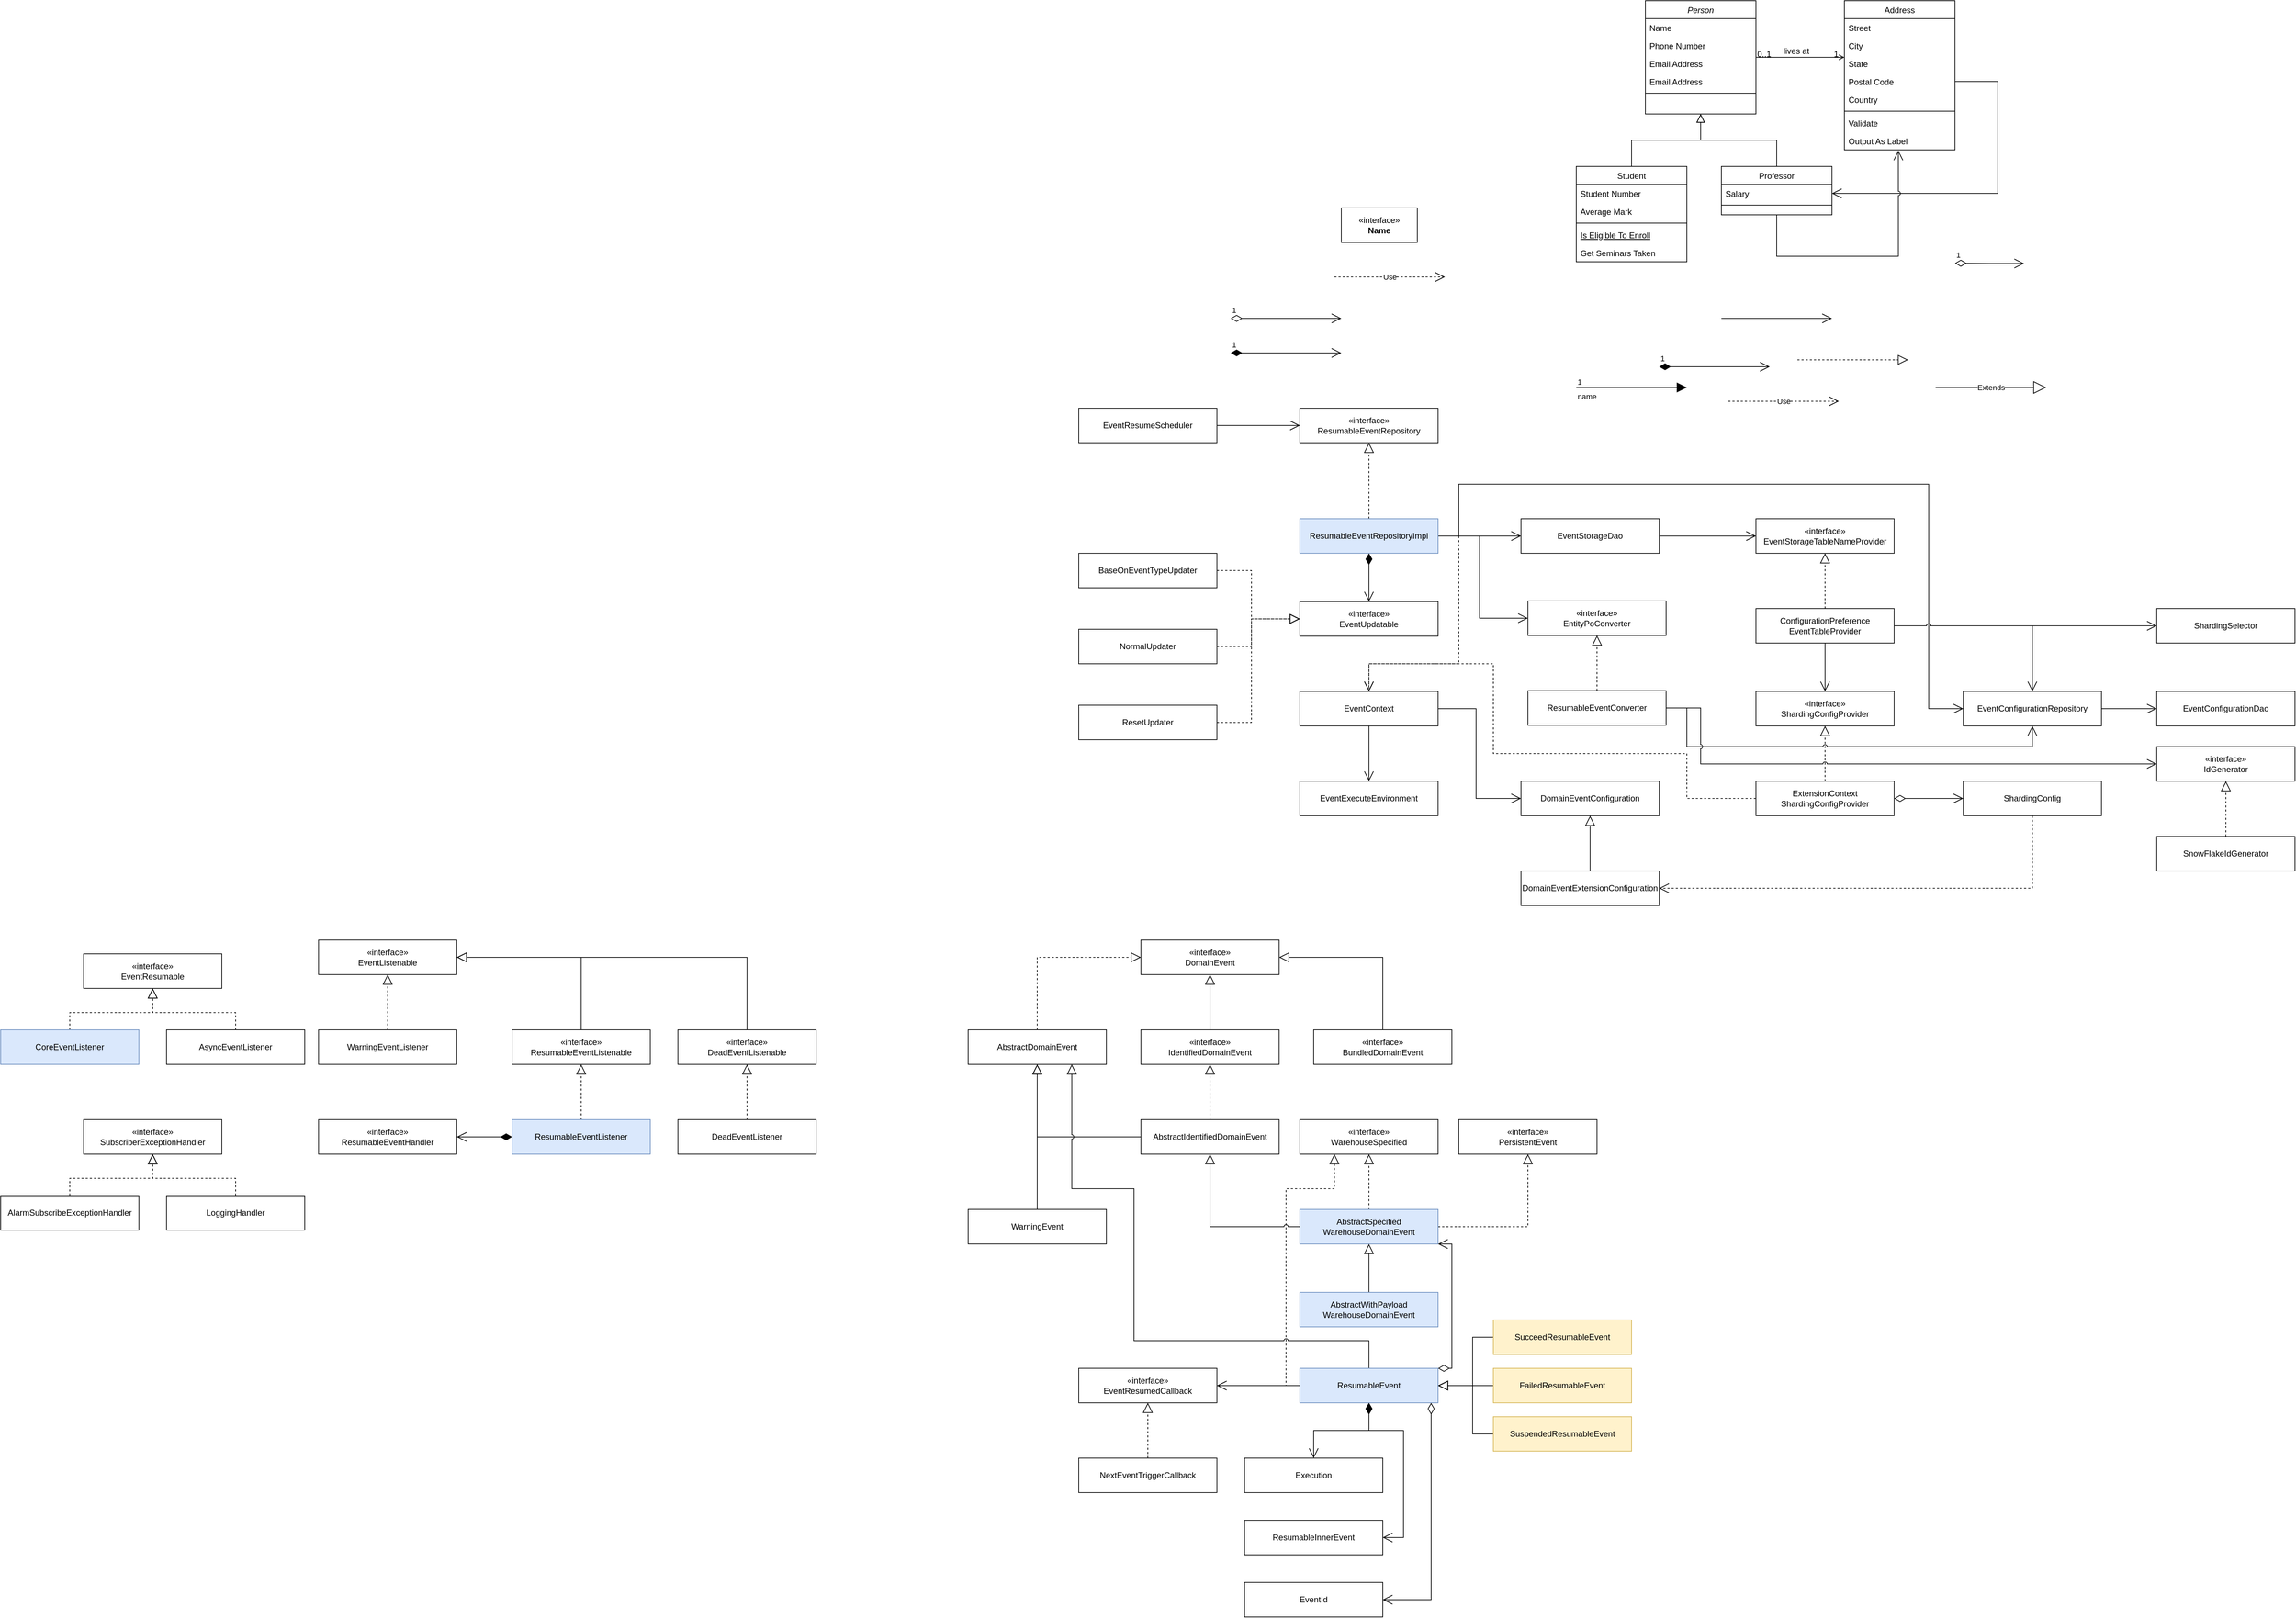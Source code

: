 <mxfile version="24.7.7">
  <diagram name="第 1 页" id="Fxgn2_xahwiR0fhLUiCK">
    <mxGraphModel dx="8941" dy="3893" grid="1" gridSize="10" guides="1" tooltips="1" connect="1" arrows="1" fold="1" page="1" pageScale="1" pageWidth="827" pageHeight="1169" math="0" shadow="0">
      <root>
        <mxCell id="0" />
        <mxCell id="1" parent="0" />
        <mxCell id="ufm2A3bFC1UPcGNieX5t-1" style="edgeStyle=orthogonalEdgeStyle;rounded=0;orthogonalLoop=1;jettySize=auto;html=1;entryX=0.5;entryY=0;entryDx=0;entryDy=0;strokeColor=default;align=center;verticalAlign=middle;fontFamily=Helvetica;fontSize=11;fontColor=default;labelBackgroundColor=default;endArrow=open;endFill=0;endSize=12;dashed=1;jumpStyle=arc;" edge="1" parent="1" source="ufm2A3bFC1UPcGNieX5t-39" target="ufm2A3bFC1UPcGNieX5t-77">
          <mxGeometry relative="1" as="geometry">
            <Array as="points">
              <mxPoint x="280" y="1275" />
              <mxPoint x="280" y="1210" />
              <mxPoint y="1210" />
              <mxPoint y="1080" />
              <mxPoint x="-180" y="1080" />
            </Array>
          </mxGeometry>
        </mxCell>
        <mxCell id="ufm2A3bFC1UPcGNieX5t-2" style="edgeStyle=orthogonalEdgeStyle;rounded=0;orthogonalLoop=1;jettySize=auto;html=1;entryX=0;entryY=0.5;entryDx=0;entryDy=0;strokeColor=default;align=center;verticalAlign=middle;fontFamily=Helvetica;fontSize=11;fontColor=default;labelBackgroundColor=default;endArrow=open;endFill=0;endSize=12;jumpStyle=arc;" edge="1" parent="1" source="ufm2A3bFC1UPcGNieX5t-63" target="ufm2A3bFC1UPcGNieX5t-51">
          <mxGeometry relative="1" as="geometry">
            <Array as="points">
              <mxPoint x="-50" y="895" />
              <mxPoint x="-50" y="820" />
              <mxPoint x="630" y="820" />
              <mxPoint x="630" y="1145" />
            </Array>
          </mxGeometry>
        </mxCell>
        <mxCell id="ufm2A3bFC1UPcGNieX5t-3" value="Person" style="swimlane;fontStyle=2;align=center;verticalAlign=top;childLayout=stackLayout;horizontal=1;startSize=26;horizontalStack=0;resizeParent=1;resizeLast=0;collapsible=1;marginBottom=0;rounded=0;shadow=0;strokeWidth=1;" vertex="1" parent="1">
          <mxGeometry x="220" y="120" width="160" height="164" as="geometry">
            <mxRectangle x="230" y="140" width="160" height="26" as="alternateBounds" />
          </mxGeometry>
        </mxCell>
        <mxCell id="ufm2A3bFC1UPcGNieX5t-4" value="Name" style="text;align=left;verticalAlign=top;spacingLeft=4;spacingRight=4;overflow=hidden;rotatable=0;points=[[0,0.5],[1,0.5]];portConstraint=eastwest;" vertex="1" parent="ufm2A3bFC1UPcGNieX5t-3">
          <mxGeometry y="26" width="160" height="26" as="geometry" />
        </mxCell>
        <mxCell id="ufm2A3bFC1UPcGNieX5t-5" value="Phone Number" style="text;align=left;verticalAlign=top;spacingLeft=4;spacingRight=4;overflow=hidden;rotatable=0;points=[[0,0.5],[1,0.5]];portConstraint=eastwest;rounded=0;shadow=0;html=0;" vertex="1" parent="ufm2A3bFC1UPcGNieX5t-3">
          <mxGeometry y="52" width="160" height="26" as="geometry" />
        </mxCell>
        <mxCell id="ufm2A3bFC1UPcGNieX5t-6" value="Email Address" style="text;align=left;verticalAlign=top;spacingLeft=4;spacingRight=4;overflow=hidden;rotatable=0;points=[[0,0.5],[1,0.5]];portConstraint=eastwest;rounded=0;shadow=0;html=0;" vertex="1" parent="ufm2A3bFC1UPcGNieX5t-3">
          <mxGeometry y="78" width="160" height="26" as="geometry" />
        </mxCell>
        <mxCell id="ufm2A3bFC1UPcGNieX5t-7" value="Email Address" style="text;align=left;verticalAlign=top;spacingLeft=4;spacingRight=4;overflow=hidden;rotatable=0;points=[[0,0.5],[1,0.5]];portConstraint=eastwest;rounded=0;shadow=0;html=0;" vertex="1" parent="ufm2A3bFC1UPcGNieX5t-3">
          <mxGeometry y="104" width="160" height="26" as="geometry" />
        </mxCell>
        <mxCell id="ufm2A3bFC1UPcGNieX5t-8" value="" style="line;html=1;strokeWidth=1;align=left;verticalAlign=middle;spacingTop=-1;spacingLeft=3;spacingRight=3;rotatable=0;labelPosition=right;points=[];portConstraint=eastwest;" vertex="1" parent="ufm2A3bFC1UPcGNieX5t-3">
          <mxGeometry y="130" width="160" height="8" as="geometry" />
        </mxCell>
        <mxCell id="ufm2A3bFC1UPcGNieX5t-9" value="Student" style="swimlane;fontStyle=0;align=center;verticalAlign=top;childLayout=stackLayout;horizontal=1;startSize=26;horizontalStack=0;resizeParent=1;resizeLast=0;collapsible=1;marginBottom=0;rounded=0;shadow=0;strokeWidth=1;" vertex="1" parent="1">
          <mxGeometry x="120" y="360" width="160" height="138" as="geometry">
            <mxRectangle x="130" y="380" width="160" height="26" as="alternateBounds" />
          </mxGeometry>
        </mxCell>
        <mxCell id="ufm2A3bFC1UPcGNieX5t-10" value="Student Number" style="text;align=left;verticalAlign=top;spacingLeft=4;spacingRight=4;overflow=hidden;rotatable=0;points=[[0,0.5],[1,0.5]];portConstraint=eastwest;" vertex="1" parent="ufm2A3bFC1UPcGNieX5t-9">
          <mxGeometry y="26" width="160" height="26" as="geometry" />
        </mxCell>
        <mxCell id="ufm2A3bFC1UPcGNieX5t-11" value="Average Mark" style="text;align=left;verticalAlign=top;spacingLeft=4;spacingRight=4;overflow=hidden;rotatable=0;points=[[0,0.5],[1,0.5]];portConstraint=eastwest;rounded=0;shadow=0;html=0;" vertex="1" parent="ufm2A3bFC1UPcGNieX5t-9">
          <mxGeometry y="52" width="160" height="26" as="geometry" />
        </mxCell>
        <mxCell id="ufm2A3bFC1UPcGNieX5t-12" value="" style="line;html=1;strokeWidth=1;align=left;verticalAlign=middle;spacingTop=-1;spacingLeft=3;spacingRight=3;rotatable=0;labelPosition=right;points=[];portConstraint=eastwest;" vertex="1" parent="ufm2A3bFC1UPcGNieX5t-9">
          <mxGeometry y="78" width="160" height="8" as="geometry" />
        </mxCell>
        <mxCell id="ufm2A3bFC1UPcGNieX5t-13" value="Is Eligible To Enroll" style="text;align=left;verticalAlign=top;spacingLeft=4;spacingRight=4;overflow=hidden;rotatable=0;points=[[0,0.5],[1,0.5]];portConstraint=eastwest;fontStyle=4" vertex="1" parent="ufm2A3bFC1UPcGNieX5t-9">
          <mxGeometry y="86" width="160" height="26" as="geometry" />
        </mxCell>
        <mxCell id="ufm2A3bFC1UPcGNieX5t-14" value="Get Seminars Taken" style="text;align=left;verticalAlign=top;spacingLeft=4;spacingRight=4;overflow=hidden;rotatable=0;points=[[0,0.5],[1,0.5]];portConstraint=eastwest;" vertex="1" parent="ufm2A3bFC1UPcGNieX5t-9">
          <mxGeometry y="112" width="160" height="26" as="geometry" />
        </mxCell>
        <mxCell id="ufm2A3bFC1UPcGNieX5t-15" value="" style="endArrow=block;endSize=10;endFill=0;shadow=0;strokeWidth=1;rounded=0;curved=0;edgeStyle=elbowEdgeStyle;elbow=vertical;" edge="1" parent="1" source="ufm2A3bFC1UPcGNieX5t-9" target="ufm2A3bFC1UPcGNieX5t-3">
          <mxGeometry width="160" relative="1" as="geometry">
            <mxPoint x="200" y="203" as="sourcePoint" />
            <mxPoint x="200" y="203" as="targetPoint" />
          </mxGeometry>
        </mxCell>
        <mxCell id="ufm2A3bFC1UPcGNieX5t-16" value="Professor" style="swimlane;fontStyle=0;align=center;verticalAlign=top;childLayout=stackLayout;horizontal=1;startSize=26;horizontalStack=0;resizeParent=1;resizeLast=0;collapsible=1;marginBottom=0;rounded=0;shadow=0;strokeWidth=1;" vertex="1" parent="1">
          <mxGeometry x="330" y="360" width="160" height="70" as="geometry">
            <mxRectangle x="340" y="380" width="170" height="26" as="alternateBounds" />
          </mxGeometry>
        </mxCell>
        <mxCell id="ufm2A3bFC1UPcGNieX5t-17" value="Salary" style="text;align=left;verticalAlign=top;spacingLeft=4;spacingRight=4;overflow=hidden;rotatable=0;points=[[0,0.5],[1,0.5]];portConstraint=eastwest;" vertex="1" parent="ufm2A3bFC1UPcGNieX5t-16">
          <mxGeometry y="26" width="160" height="26" as="geometry" />
        </mxCell>
        <mxCell id="ufm2A3bFC1UPcGNieX5t-18" value="" style="line;html=1;strokeWidth=1;align=left;verticalAlign=middle;spacingTop=-1;spacingLeft=3;spacingRight=3;rotatable=0;labelPosition=right;points=[];portConstraint=eastwest;" vertex="1" parent="ufm2A3bFC1UPcGNieX5t-16">
          <mxGeometry y="52" width="160" height="8" as="geometry" />
        </mxCell>
        <mxCell id="ufm2A3bFC1UPcGNieX5t-19" value="" style="endArrow=block;endSize=10;endFill=0;shadow=0;strokeWidth=1;rounded=0;curved=0;edgeStyle=elbowEdgeStyle;elbow=vertical;" edge="1" parent="1" source="ufm2A3bFC1UPcGNieX5t-16" target="ufm2A3bFC1UPcGNieX5t-3">
          <mxGeometry width="160" relative="1" as="geometry">
            <mxPoint x="210" y="373" as="sourcePoint" />
            <mxPoint x="310" y="271" as="targetPoint" />
          </mxGeometry>
        </mxCell>
        <mxCell id="ufm2A3bFC1UPcGNieX5t-20" value="Address" style="swimlane;fontStyle=0;align=center;verticalAlign=top;childLayout=stackLayout;horizontal=1;startSize=26;horizontalStack=0;resizeParent=1;resizeLast=0;collapsible=1;marginBottom=0;rounded=0;shadow=0;strokeWidth=1;" vertex="1" parent="1">
          <mxGeometry x="508" y="120" width="160" height="216" as="geometry">
            <mxRectangle x="550" y="140" width="160" height="26" as="alternateBounds" />
          </mxGeometry>
        </mxCell>
        <mxCell id="ufm2A3bFC1UPcGNieX5t-21" value="Street" style="text;align=left;verticalAlign=top;spacingLeft=4;spacingRight=4;overflow=hidden;rotatable=0;points=[[0,0.5],[1,0.5]];portConstraint=eastwest;" vertex="1" parent="ufm2A3bFC1UPcGNieX5t-20">
          <mxGeometry y="26" width="160" height="26" as="geometry" />
        </mxCell>
        <mxCell id="ufm2A3bFC1UPcGNieX5t-22" value="City" style="text;align=left;verticalAlign=top;spacingLeft=4;spacingRight=4;overflow=hidden;rotatable=0;points=[[0,0.5],[1,0.5]];portConstraint=eastwest;rounded=0;shadow=0;html=0;" vertex="1" parent="ufm2A3bFC1UPcGNieX5t-20">
          <mxGeometry y="52" width="160" height="26" as="geometry" />
        </mxCell>
        <mxCell id="ufm2A3bFC1UPcGNieX5t-23" value="State" style="text;align=left;verticalAlign=top;spacingLeft=4;spacingRight=4;overflow=hidden;rotatable=0;points=[[0,0.5],[1,0.5]];portConstraint=eastwest;rounded=0;shadow=0;html=0;" vertex="1" parent="ufm2A3bFC1UPcGNieX5t-20">
          <mxGeometry y="78" width="160" height="26" as="geometry" />
        </mxCell>
        <mxCell id="ufm2A3bFC1UPcGNieX5t-24" value="Postal Code" style="text;align=left;verticalAlign=top;spacingLeft=4;spacingRight=4;overflow=hidden;rotatable=0;points=[[0,0.5],[1,0.5]];portConstraint=eastwest;rounded=0;shadow=0;html=0;" vertex="1" parent="ufm2A3bFC1UPcGNieX5t-20">
          <mxGeometry y="104" width="160" height="26" as="geometry" />
        </mxCell>
        <mxCell id="ufm2A3bFC1UPcGNieX5t-25" value="Country" style="text;align=left;verticalAlign=top;spacingLeft=4;spacingRight=4;overflow=hidden;rotatable=0;points=[[0,0.5],[1,0.5]];portConstraint=eastwest;rounded=0;shadow=0;html=0;" vertex="1" parent="ufm2A3bFC1UPcGNieX5t-20">
          <mxGeometry y="130" width="160" height="26" as="geometry" />
        </mxCell>
        <mxCell id="ufm2A3bFC1UPcGNieX5t-26" value="" style="line;html=1;strokeWidth=1;align=left;verticalAlign=middle;spacingTop=-1;spacingLeft=3;spacingRight=3;rotatable=0;labelPosition=right;points=[];portConstraint=eastwest;" vertex="1" parent="ufm2A3bFC1UPcGNieX5t-20">
          <mxGeometry y="156" width="160" height="8" as="geometry" />
        </mxCell>
        <mxCell id="ufm2A3bFC1UPcGNieX5t-27" value="Validate" style="text;align=left;verticalAlign=top;spacingLeft=4;spacingRight=4;overflow=hidden;rotatable=0;points=[[0,0.5],[1,0.5]];portConstraint=eastwest;" vertex="1" parent="ufm2A3bFC1UPcGNieX5t-20">
          <mxGeometry y="164" width="160" height="26" as="geometry" />
        </mxCell>
        <mxCell id="ufm2A3bFC1UPcGNieX5t-28" value="Output As Label" style="text;align=left;verticalAlign=top;spacingLeft=4;spacingRight=4;overflow=hidden;rotatable=0;points=[[0,0.5],[1,0.5]];portConstraint=eastwest;" vertex="1" parent="ufm2A3bFC1UPcGNieX5t-20">
          <mxGeometry y="190" width="160" height="26" as="geometry" />
        </mxCell>
        <mxCell id="ufm2A3bFC1UPcGNieX5t-29" value="" style="endArrow=open;shadow=0;strokeWidth=1;rounded=0;curved=0;endFill=1;edgeStyle=elbowEdgeStyle;elbow=vertical;" edge="1" parent="1" source="ufm2A3bFC1UPcGNieX5t-3" target="ufm2A3bFC1UPcGNieX5t-20">
          <mxGeometry x="0.5" y="41" relative="1" as="geometry">
            <mxPoint x="380" y="192" as="sourcePoint" />
            <mxPoint x="540" y="192" as="targetPoint" />
            <mxPoint x="-40" y="32" as="offset" />
          </mxGeometry>
        </mxCell>
        <mxCell id="ufm2A3bFC1UPcGNieX5t-30" value="0..1" style="resizable=0;align=left;verticalAlign=bottom;labelBackgroundColor=none;fontSize=12;" connectable="0" vertex="1" parent="ufm2A3bFC1UPcGNieX5t-29">
          <mxGeometry x="-1" relative="1" as="geometry">
            <mxPoint y="4" as="offset" />
          </mxGeometry>
        </mxCell>
        <mxCell id="ufm2A3bFC1UPcGNieX5t-31" value="1" style="resizable=0;align=right;verticalAlign=bottom;labelBackgroundColor=none;fontSize=12;" connectable="0" vertex="1" parent="ufm2A3bFC1UPcGNieX5t-29">
          <mxGeometry x="1" relative="1" as="geometry">
            <mxPoint x="-7" y="4" as="offset" />
          </mxGeometry>
        </mxCell>
        <mxCell id="ufm2A3bFC1UPcGNieX5t-32" value="lives at" style="text;html=1;resizable=0;points=[];;align=center;verticalAlign=middle;labelBackgroundColor=none;rounded=0;shadow=0;strokeWidth=1;fontSize=12;" vertex="1" connectable="0" parent="ufm2A3bFC1UPcGNieX5t-29">
          <mxGeometry x="0.5" y="49" relative="1" as="geometry">
            <mxPoint x="-38" y="40" as="offset" />
          </mxGeometry>
        </mxCell>
        <mxCell id="ufm2A3bFC1UPcGNieX5t-33" value="DomainEventConfiguration" style="html=1;whiteSpace=wrap;" vertex="1" parent="1">
          <mxGeometry x="40" y="1250" width="200" height="50" as="geometry" />
        </mxCell>
        <mxCell id="ufm2A3bFC1UPcGNieX5t-34" value="" style="endArrow=block;endSize=12;endFill=0;shadow=0;strokeWidth=1;rounded=0;edgeStyle=orthogonalEdgeStyle;elbow=vertical;" edge="1" parent="1" source="ufm2A3bFC1UPcGNieX5t-35" target="ufm2A3bFC1UPcGNieX5t-33">
          <mxGeometry relative="1" as="geometry" />
        </mxCell>
        <mxCell id="ufm2A3bFC1UPcGNieX5t-35" value="DomainEventExtensionConfiguration" style="html=1;whiteSpace=wrap;" vertex="1" parent="1">
          <mxGeometry x="40" y="1380" width="200" height="50" as="geometry" />
        </mxCell>
        <mxCell id="ufm2A3bFC1UPcGNieX5t-36" value="&lt;div&gt;«interface»&lt;br&gt;&lt;/div&gt;ShardingConfigProvider" style="html=1;whiteSpace=wrap;" vertex="1" parent="1">
          <mxGeometry x="380" y="1120" width="200" height="50" as="geometry" />
        </mxCell>
        <mxCell id="ufm2A3bFC1UPcGNieX5t-37" value="" style="endArrow=block;endSize=12;endFill=0;shadow=0;strokeWidth=1;rounded=0;edgeStyle=orthogonalEdgeStyle;elbow=vertical;dashed=1;" edge="1" parent="1" source="ufm2A3bFC1UPcGNieX5t-39" target="ufm2A3bFC1UPcGNieX5t-36">
          <mxGeometry relative="1" as="geometry" />
        </mxCell>
        <mxCell id="ufm2A3bFC1UPcGNieX5t-38" value="" style="edgeStyle=orthogonalEdgeStyle;rounded=0;orthogonalLoop=1;jettySize=auto;html=1;startSize=14;endSize=12;startArrow=diamondThin;startFill=0;endArrow=open;endFill=0;" edge="1" parent="1" source="ufm2A3bFC1UPcGNieX5t-39" target="ufm2A3bFC1UPcGNieX5t-41">
          <mxGeometry relative="1" as="geometry" />
        </mxCell>
        <mxCell id="ufm2A3bFC1UPcGNieX5t-39" value="ExtensionContext&lt;div&gt;ShardingConfigProvider&lt;/div&gt;" style="html=1;whiteSpace=wrap;" vertex="1" parent="1">
          <mxGeometry x="380" y="1250" width="200" height="50" as="geometry" />
        </mxCell>
        <mxCell id="ufm2A3bFC1UPcGNieX5t-40" style="edgeStyle=orthogonalEdgeStyle;rounded=0;orthogonalLoop=1;jettySize=auto;html=1;entryX=1;entryY=0.5;entryDx=0;entryDy=0;strokeColor=default;align=center;verticalAlign=middle;fontFamily=Helvetica;fontSize=11;fontColor=default;labelBackgroundColor=default;endArrow=open;endFill=0;endSize=12;exitX=0.5;exitY=1;exitDx=0;exitDy=0;dashed=1;" edge="1" parent="1" source="ufm2A3bFC1UPcGNieX5t-41" target="ufm2A3bFC1UPcGNieX5t-35">
          <mxGeometry relative="1" as="geometry">
            <Array as="points">
              <mxPoint x="780" y="1405" />
            </Array>
          </mxGeometry>
        </mxCell>
        <mxCell id="ufm2A3bFC1UPcGNieX5t-41" value="ShardingConfig" style="html=1;whiteSpace=wrap;" vertex="1" parent="1">
          <mxGeometry x="680" y="1250" width="200" height="50" as="geometry" />
        </mxCell>
        <mxCell id="ufm2A3bFC1UPcGNieX5t-42" value="1" style="endArrow=open;html=1;endSize=12;startArrow=diamondThin;startSize=14;startFill=0;edgeStyle=orthogonalEdgeStyle;align=left;verticalAlign=bottom;rounded=0;entryX=0;entryY=0.5;entryDx=0;entryDy=0;" edge="1" parent="1">
          <mxGeometry x="-1" y="3" relative="1" as="geometry">
            <mxPoint x="668" y="500" as="sourcePoint" />
            <mxPoint x="768" y="500.5" as="targetPoint" />
          </mxGeometry>
        </mxCell>
        <mxCell id="ufm2A3bFC1UPcGNieX5t-43" value="&lt;div&gt;«interface»&lt;br&gt;&lt;/div&gt;EventStorageTableNameProvider" style="html=1;whiteSpace=wrap;" vertex="1" parent="1">
          <mxGeometry x="380" y="870" width="200" height="50" as="geometry" />
        </mxCell>
        <mxCell id="ufm2A3bFC1UPcGNieX5t-44" value="" style="endArrow=block;endSize=12;endFill=0;shadow=0;strokeWidth=1;rounded=0;edgeStyle=orthogonalEdgeStyle;elbow=vertical;dashed=1;" edge="1" parent="1" source="ufm2A3bFC1UPcGNieX5t-48" target="ufm2A3bFC1UPcGNieX5t-43">
          <mxGeometry relative="1" as="geometry" />
        </mxCell>
        <mxCell id="ufm2A3bFC1UPcGNieX5t-45" value="" style="edgeStyle=orthogonalEdgeStyle;rounded=0;orthogonalLoop=1;jettySize=auto;html=1;startSize=6;endSize=12;startArrow=none;startFill=0;endArrow=open;endFill=0;entryX=0.5;entryY=0;entryDx=0;entryDy=0;" edge="1" parent="1" source="ufm2A3bFC1UPcGNieX5t-48" target="ufm2A3bFC1UPcGNieX5t-36">
          <mxGeometry relative="1" as="geometry">
            <mxPoint x="680" y="1025" as="targetPoint" />
          </mxGeometry>
        </mxCell>
        <mxCell id="ufm2A3bFC1UPcGNieX5t-46" style="edgeStyle=orthogonalEdgeStyle;rounded=0;orthogonalLoop=1;jettySize=auto;html=1;entryX=0.5;entryY=0;entryDx=0;entryDy=0;endSize=12;endArrow=open;endFill=0;jumpStyle=arc;" edge="1" parent="1" source="ufm2A3bFC1UPcGNieX5t-48" target="ufm2A3bFC1UPcGNieX5t-51">
          <mxGeometry relative="1" as="geometry" />
        </mxCell>
        <mxCell id="ufm2A3bFC1UPcGNieX5t-47" style="edgeStyle=orthogonalEdgeStyle;rounded=0;orthogonalLoop=1;jettySize=auto;html=1;entryX=0;entryY=0.5;entryDx=0;entryDy=0;endArrow=open;endFill=0;endSize=12;jumpStyle=arc;" edge="1" parent="1" source="ufm2A3bFC1UPcGNieX5t-48" target="ufm2A3bFC1UPcGNieX5t-53">
          <mxGeometry relative="1" as="geometry" />
        </mxCell>
        <mxCell id="ufm2A3bFC1UPcGNieX5t-48" value="ConfigurationPreference&lt;div&gt;EventTableProvider&lt;/div&gt;" style="html=1;whiteSpace=wrap;" vertex="1" parent="1">
          <mxGeometry x="380" y="1000" width="200" height="50" as="geometry" />
        </mxCell>
        <mxCell id="ufm2A3bFC1UPcGNieX5t-49" value="Use" style="endArrow=open;endSize=12;dashed=1;html=1;rounded=0;" edge="1" parent="1">
          <mxGeometry width="160" relative="1" as="geometry">
            <mxPoint x="-230" y="520" as="sourcePoint" />
            <mxPoint x="-70" y="520" as="targetPoint" />
          </mxGeometry>
        </mxCell>
        <mxCell id="ufm2A3bFC1UPcGNieX5t-50" value="" style="edgeStyle=orthogonalEdgeStyle;rounded=0;orthogonalLoop=1;jettySize=auto;html=1;strokeColor=default;align=center;verticalAlign=middle;fontFamily=Helvetica;fontSize=11;fontColor=default;labelBackgroundColor=default;endArrow=open;endFill=0;endSize=12;" edge="1" parent="1" source="ufm2A3bFC1UPcGNieX5t-51" target="ufm2A3bFC1UPcGNieX5t-56">
          <mxGeometry relative="1" as="geometry" />
        </mxCell>
        <mxCell id="ufm2A3bFC1UPcGNieX5t-51" value="EventConfigurationRepository" style="html=1;whiteSpace=wrap;" vertex="1" parent="1">
          <mxGeometry x="680" y="1120" width="200" height="50" as="geometry" />
        </mxCell>
        <mxCell id="ufm2A3bFC1UPcGNieX5t-52" value="&amp;laquo;interface&amp;raquo;&lt;br&gt;&lt;b&gt;Name&lt;/b&gt;" style="html=1;whiteSpace=wrap;" vertex="1" parent="1">
          <mxGeometry x="-220" y="420" width="110" height="50" as="geometry" />
        </mxCell>
        <mxCell id="ufm2A3bFC1UPcGNieX5t-53" value="ShardingSelector" style="html=1;whiteSpace=wrap;" vertex="1" parent="1">
          <mxGeometry x="960" y="1000" width="200" height="50" as="geometry" />
        </mxCell>
        <mxCell id="ufm2A3bFC1UPcGNieX5t-54" style="edgeStyle=orthogonalEdgeStyle;rounded=0;orthogonalLoop=1;jettySize=auto;html=1;entryX=0;entryY=0.5;entryDx=0;entryDy=0;endSize=12;endArrow=open;endFill=0;" edge="1" parent="1" source="ufm2A3bFC1UPcGNieX5t-55" target="ufm2A3bFC1UPcGNieX5t-43">
          <mxGeometry relative="1" as="geometry" />
        </mxCell>
        <mxCell id="ufm2A3bFC1UPcGNieX5t-55" value="EventStorageDao" style="html=1;whiteSpace=wrap;" vertex="1" parent="1">
          <mxGeometry x="40" y="870" width="200" height="50" as="geometry" />
        </mxCell>
        <mxCell id="ufm2A3bFC1UPcGNieX5t-56" value="EventConfigurationDao" style="html=1;whiteSpace=wrap;" vertex="1" parent="1">
          <mxGeometry x="960" y="1120" width="200" height="50" as="geometry" />
        </mxCell>
        <mxCell id="ufm2A3bFC1UPcGNieX5t-57" value="&lt;div&gt;«interface»&lt;br&gt;&lt;/div&gt;&lt;div&gt;ResumableEventRepository&lt;br&gt;&lt;/div&gt;" style="html=1;whiteSpace=wrap;" vertex="1" parent="1">
          <mxGeometry x="-280" y="710" width="200" height="50" as="geometry" />
        </mxCell>
        <mxCell id="ufm2A3bFC1UPcGNieX5t-58" style="edgeStyle=orthogonalEdgeStyle;rounded=0;orthogonalLoop=1;jettySize=auto;html=1;entryX=0.5;entryY=1;entryDx=0;entryDy=0;strokeColor=default;align=center;verticalAlign=middle;fontFamily=Helvetica;fontSize=11;fontColor=default;labelBackgroundColor=default;endArrow=block;endFill=0;endSize=12;dashed=1;" edge="1" parent="1" source="ufm2A3bFC1UPcGNieX5t-63" target="ufm2A3bFC1UPcGNieX5t-57">
          <mxGeometry relative="1" as="geometry" />
        </mxCell>
        <mxCell id="ufm2A3bFC1UPcGNieX5t-59" style="edgeStyle=orthogonalEdgeStyle;rounded=0;orthogonalLoop=1;jettySize=auto;html=1;entryX=0;entryY=0.5;entryDx=0;entryDy=0;strokeColor=default;align=center;verticalAlign=middle;fontFamily=Helvetica;fontSize=11;fontColor=default;labelBackgroundColor=default;endArrow=open;endFill=0;endSize=12;" edge="1" parent="1" source="ufm2A3bFC1UPcGNieX5t-63" target="ufm2A3bFC1UPcGNieX5t-55">
          <mxGeometry relative="1" as="geometry" />
        </mxCell>
        <mxCell id="ufm2A3bFC1UPcGNieX5t-60" style="edgeStyle=orthogonalEdgeStyle;rounded=0;orthogonalLoop=1;jettySize=auto;html=1;entryX=0.5;entryY=0;entryDx=0;entryDy=0;strokeColor=default;align=center;verticalAlign=middle;fontFamily=Helvetica;fontSize=11;fontColor=default;labelBackgroundColor=default;endArrow=open;endFill=0;endSize=12;startArrow=diamondThin;startFill=1;startSize=14;" edge="1" parent="1" source="ufm2A3bFC1UPcGNieX5t-63" target="ufm2A3bFC1UPcGNieX5t-66">
          <mxGeometry relative="1" as="geometry" />
        </mxCell>
        <mxCell id="ufm2A3bFC1UPcGNieX5t-61" style="edgeStyle=orthogonalEdgeStyle;rounded=0;orthogonalLoop=1;jettySize=auto;html=1;entryX=0.5;entryY=0;entryDx=0;entryDy=0;strokeColor=default;align=center;verticalAlign=middle;fontFamily=Helvetica;fontSize=11;fontColor=default;labelBackgroundColor=default;endArrow=open;endFill=0;endSize=12;dashed=1;" edge="1" parent="1" source="ufm2A3bFC1UPcGNieX5t-63" target="ufm2A3bFC1UPcGNieX5t-77">
          <mxGeometry relative="1" as="geometry">
            <Array as="points">
              <mxPoint x="-50" y="895" />
              <mxPoint x="-50" y="1080" />
              <mxPoint x="-180" y="1080" />
            </Array>
          </mxGeometry>
        </mxCell>
        <mxCell id="ufm2A3bFC1UPcGNieX5t-62" style="edgeStyle=orthogonalEdgeStyle;rounded=0;orthogonalLoop=1;jettySize=auto;html=1;entryX=0;entryY=0.5;entryDx=0;entryDy=0;strokeColor=default;align=center;verticalAlign=middle;fontFamily=Helvetica;fontSize=11;fontColor=default;labelBackgroundColor=default;endArrow=open;endFill=0;endSize=12;" edge="1" parent="1" source="ufm2A3bFC1UPcGNieX5t-63" target="ufm2A3bFC1UPcGNieX5t-81">
          <mxGeometry relative="1" as="geometry" />
        </mxCell>
        <mxCell id="ufm2A3bFC1UPcGNieX5t-63" value="&lt;div&gt;ResumableEventRepositoryImpl&lt;br&gt;&lt;/div&gt;" style="html=1;whiteSpace=wrap;fillColor=#dae8fc;strokeColor=#6c8ebf;" vertex="1" parent="1">
          <mxGeometry x="-280" y="870" width="200" height="50" as="geometry" />
        </mxCell>
        <mxCell id="ufm2A3bFC1UPcGNieX5t-64" style="edgeStyle=orthogonalEdgeStyle;rounded=0;orthogonalLoop=1;jettySize=auto;html=1;entryX=0;entryY=0.5;entryDx=0;entryDy=0;strokeColor=default;align=center;verticalAlign=middle;fontFamily=Helvetica;fontSize=11;fontColor=default;labelBackgroundColor=default;endArrow=open;endFill=0;endSize=12;" edge="1" parent="1" source="ufm2A3bFC1UPcGNieX5t-65" target="ufm2A3bFC1UPcGNieX5t-57">
          <mxGeometry relative="1" as="geometry" />
        </mxCell>
        <mxCell id="ufm2A3bFC1UPcGNieX5t-65" value="&lt;div&gt;EventResumeScheduler&lt;br&gt;&lt;/div&gt;" style="html=1;whiteSpace=wrap;" vertex="1" parent="1">
          <mxGeometry x="-600" y="710" width="200" height="50" as="geometry" />
        </mxCell>
        <mxCell id="ufm2A3bFC1UPcGNieX5t-66" value="&lt;div&gt;«interface»&lt;br&gt;&lt;/div&gt;&lt;div&gt;EventUpdatable&lt;br&gt;&lt;/div&gt;" style="html=1;whiteSpace=wrap;" vertex="1" parent="1">
          <mxGeometry x="-280" y="990" width="200" height="50" as="geometry" />
        </mxCell>
        <mxCell id="ufm2A3bFC1UPcGNieX5t-67" value="1" style="endArrow=open;html=1;endSize=12;startArrow=diamondThin;startSize=14;startFill=0;edgeStyle=orthogonalEdgeStyle;align=left;verticalAlign=bottom;rounded=0;strokeColor=default;fontFamily=Helvetica;fontSize=11;fontColor=default;labelBackgroundColor=default;" edge="1" parent="1">
          <mxGeometry x="-1" y="3" relative="1" as="geometry">
            <mxPoint x="-380" y="580" as="sourcePoint" />
            <mxPoint x="-220" y="580" as="targetPoint" />
          </mxGeometry>
        </mxCell>
        <mxCell id="ufm2A3bFC1UPcGNieX5t-68" value="1" style="endArrow=open;html=1;endSize=12;startArrow=diamondThin;startSize=14;startFill=1;edgeStyle=orthogonalEdgeStyle;align=left;verticalAlign=bottom;rounded=0;strokeColor=default;fontFamily=Helvetica;fontSize=11;fontColor=default;labelBackgroundColor=default;" edge="1" parent="1">
          <mxGeometry x="-1" y="3" relative="1" as="geometry">
            <mxPoint x="-380" y="630" as="sourcePoint" />
            <mxPoint x="-220" y="630" as="targetPoint" />
          </mxGeometry>
        </mxCell>
        <mxCell id="ufm2A3bFC1UPcGNieX5t-69" style="edgeStyle=orthogonalEdgeStyle;rounded=0;orthogonalLoop=1;jettySize=auto;html=1;entryX=0;entryY=0.5;entryDx=0;entryDy=0;strokeColor=default;align=center;verticalAlign=middle;fontFamily=Helvetica;fontSize=11;fontColor=default;labelBackgroundColor=default;endArrow=block;endFill=0;endSize=12;exitX=1;exitY=0.5;exitDx=0;exitDy=0;dashed=1;" edge="1" parent="1" source="ufm2A3bFC1UPcGNieX5t-70" target="ufm2A3bFC1UPcGNieX5t-66">
          <mxGeometry relative="1" as="geometry">
            <Array as="points">
              <mxPoint x="-350" y="1055" />
              <mxPoint x="-350" y="1015" />
            </Array>
          </mxGeometry>
        </mxCell>
        <mxCell id="ufm2A3bFC1UPcGNieX5t-70" value="NormalUpdater" style="html=1;whiteSpace=wrap;" vertex="1" parent="1">
          <mxGeometry x="-600" y="1030" width="200" height="50" as="geometry" />
        </mxCell>
        <mxCell id="ufm2A3bFC1UPcGNieX5t-71" style="edgeStyle=orthogonalEdgeStyle;rounded=0;orthogonalLoop=1;jettySize=auto;html=1;entryX=0;entryY=0.5;entryDx=0;entryDy=0;strokeColor=default;align=center;verticalAlign=middle;fontFamily=Helvetica;fontSize=11;fontColor=default;labelBackgroundColor=default;endArrow=block;endFill=0;endSize=12;exitX=1;exitY=0.5;exitDx=0;exitDy=0;dashed=1;" edge="1" parent="1" source="ufm2A3bFC1UPcGNieX5t-72" target="ufm2A3bFC1UPcGNieX5t-66">
          <mxGeometry relative="1" as="geometry">
            <Array as="points">
              <mxPoint x="-350" y="1165" />
              <mxPoint x="-350" y="1015" />
            </Array>
          </mxGeometry>
        </mxCell>
        <mxCell id="ufm2A3bFC1UPcGNieX5t-72" value="ResetUpdater" style="html=1;whiteSpace=wrap;" vertex="1" parent="1">
          <mxGeometry x="-600" y="1140" width="200" height="50" as="geometry" />
        </mxCell>
        <mxCell id="ufm2A3bFC1UPcGNieX5t-73" style="edgeStyle=orthogonalEdgeStyle;rounded=0;orthogonalLoop=1;jettySize=auto;html=1;entryX=0;entryY=0.5;entryDx=0;entryDy=0;strokeColor=default;align=center;verticalAlign=middle;fontFamily=Helvetica;fontSize=11;fontColor=default;labelBackgroundColor=default;endArrow=block;endFill=0;endSize=12;exitX=1;exitY=0.5;exitDx=0;exitDy=0;dashed=1;" edge="1" parent="1" source="ufm2A3bFC1UPcGNieX5t-74" target="ufm2A3bFC1UPcGNieX5t-66">
          <mxGeometry relative="1" as="geometry">
            <Array as="points">
              <mxPoint x="-350" y="945" />
              <mxPoint x="-350" y="1015" />
            </Array>
          </mxGeometry>
        </mxCell>
        <mxCell id="ufm2A3bFC1UPcGNieX5t-74" value="BaseOnEventTypeUpdater" style="html=1;whiteSpace=wrap;" vertex="1" parent="1">
          <mxGeometry x="-600" y="920" width="200" height="50" as="geometry" />
        </mxCell>
        <mxCell id="ufm2A3bFC1UPcGNieX5t-75" style="edgeStyle=orthogonalEdgeStyle;rounded=0;orthogonalLoop=1;jettySize=auto;html=1;entryX=0;entryY=0.5;entryDx=0;entryDy=0;strokeColor=default;align=center;verticalAlign=middle;fontFamily=Helvetica;fontSize=11;fontColor=default;labelBackgroundColor=default;endArrow=open;endFill=0;endSize=12;" edge="1" parent="1" source="ufm2A3bFC1UPcGNieX5t-77" target="ufm2A3bFC1UPcGNieX5t-33">
          <mxGeometry relative="1" as="geometry" />
        </mxCell>
        <mxCell id="ufm2A3bFC1UPcGNieX5t-76" style="edgeStyle=orthogonalEdgeStyle;rounded=0;orthogonalLoop=1;jettySize=auto;html=1;entryX=0.5;entryY=0;entryDx=0;entryDy=0;strokeColor=default;align=center;verticalAlign=middle;fontFamily=Helvetica;fontSize=11;fontColor=default;labelBackgroundColor=default;endArrow=open;endFill=0;endSize=12;" edge="1" parent="1" source="ufm2A3bFC1UPcGNieX5t-77" target="ufm2A3bFC1UPcGNieX5t-78">
          <mxGeometry relative="1" as="geometry" />
        </mxCell>
        <mxCell id="ufm2A3bFC1UPcGNieX5t-77" value="EventContext" style="html=1;whiteSpace=wrap;" vertex="1" parent="1">
          <mxGeometry x="-280" y="1120" width="200" height="50" as="geometry" />
        </mxCell>
        <mxCell id="ufm2A3bFC1UPcGNieX5t-78" value="EventExecuteEnvironment" style="html=1;whiteSpace=wrap;" vertex="1" parent="1">
          <mxGeometry x="-280" y="1250" width="200" height="50" as="geometry" />
        </mxCell>
        <mxCell id="ufm2A3bFC1UPcGNieX5t-79" style="edgeStyle=orthogonalEdgeStyle;rounded=0;orthogonalLoop=1;jettySize=auto;html=1;strokeColor=default;align=center;verticalAlign=middle;fontFamily=Helvetica;fontSize=11;fontColor=default;labelBackgroundColor=default;endArrow=open;endFill=0;endSize=12;jumpStyle=arc;" edge="1" parent="1" source="ufm2A3bFC1UPcGNieX5t-24" target="ufm2A3bFC1UPcGNieX5t-17">
          <mxGeometry relative="1" as="geometry">
            <Array as="points">
              <mxPoint x="730" y="237" />
              <mxPoint x="730" y="399" />
            </Array>
          </mxGeometry>
        </mxCell>
        <mxCell id="ufm2A3bFC1UPcGNieX5t-80" style="edgeStyle=orthogonalEdgeStyle;rounded=0;orthogonalLoop=1;jettySize=auto;html=1;entryX=0.488;entryY=1.034;entryDx=0;entryDy=0;entryPerimeter=0;strokeColor=default;align=center;verticalAlign=middle;fontFamily=Helvetica;fontSize=11;fontColor=default;labelBackgroundColor=default;endArrow=open;endFill=0;endSize=12;jumpStyle=arc;" edge="1" parent="1" source="ufm2A3bFC1UPcGNieX5t-16" target="ufm2A3bFC1UPcGNieX5t-28">
          <mxGeometry relative="1" as="geometry">
            <Array as="points">
              <mxPoint x="410" y="490" />
              <mxPoint x="586" y="490" />
            </Array>
          </mxGeometry>
        </mxCell>
        <mxCell id="ufm2A3bFC1UPcGNieX5t-81" value="&lt;div&gt;«interface»&lt;br&gt;&lt;/div&gt;EntityPoConverter" style="html=1;whiteSpace=wrap;" vertex="1" parent="1">
          <mxGeometry x="50" y="989" width="200" height="50" as="geometry" />
        </mxCell>
        <mxCell id="ufm2A3bFC1UPcGNieX5t-82" value="" style="endArrow=block;endSize=12;endFill=0;shadow=0;strokeWidth=1;rounded=0;edgeStyle=orthogonalEdgeStyle;elbow=vertical;dashed=1;jumpStyle=arc;" edge="1" parent="1" source="ufm2A3bFC1UPcGNieX5t-85" target="ufm2A3bFC1UPcGNieX5t-81">
          <mxGeometry relative="1" as="geometry" />
        </mxCell>
        <mxCell id="ufm2A3bFC1UPcGNieX5t-83" style="edgeStyle=orthogonalEdgeStyle;rounded=0;orthogonalLoop=1;jettySize=auto;html=1;entryX=0.5;entryY=1;entryDx=0;entryDy=0;shadow=0;strokeColor=default;strokeWidth=1;align=center;verticalAlign=middle;fontFamily=Helvetica;fontSize=11;fontColor=default;labelBackgroundColor=default;elbow=vertical;startArrow=none;startFill=0;startSize=14;endArrow=open;endFill=0;endSize=12;jumpStyle=arc;" edge="1" parent="1" source="ufm2A3bFC1UPcGNieX5t-85" target="ufm2A3bFC1UPcGNieX5t-51">
          <mxGeometry relative="1" as="geometry">
            <Array as="points">
              <mxPoint x="280" y="1144" />
              <mxPoint x="280" y="1200" />
              <mxPoint x="780" y="1200" />
            </Array>
          </mxGeometry>
        </mxCell>
        <mxCell id="ufm2A3bFC1UPcGNieX5t-84" style="edgeStyle=orthogonalEdgeStyle;rounded=0;jumpStyle=arc;orthogonalLoop=1;jettySize=auto;html=1;entryX=0;entryY=0.5;entryDx=0;entryDy=0;shadow=0;strokeColor=default;strokeWidth=1;align=center;verticalAlign=middle;fontFamily=Helvetica;fontSize=11;fontColor=default;labelBackgroundColor=default;elbow=vertical;startArrow=none;startFill=0;startSize=14;endArrow=open;endFill=0;endSize=12;" edge="1" parent="1" source="ufm2A3bFC1UPcGNieX5t-85" target="ufm2A3bFC1UPcGNieX5t-144">
          <mxGeometry relative="1" as="geometry">
            <Array as="points">
              <mxPoint x="300" y="1144" />
              <mxPoint x="300" y="1225" />
            </Array>
          </mxGeometry>
        </mxCell>
        <mxCell id="ufm2A3bFC1UPcGNieX5t-85" value="ResumableEventConverter" style="html=1;whiteSpace=wrap;" vertex="1" parent="1">
          <mxGeometry x="50" y="1119" width="200" height="50" as="geometry" />
        </mxCell>
        <mxCell id="ufm2A3bFC1UPcGNieX5t-86" value="&lt;div&gt;«interface»&lt;br&gt;&lt;/div&gt;WarehouseSpecified" style="html=1;whiteSpace=wrap;" vertex="1" parent="1">
          <mxGeometry x="-280" y="1740" width="200" height="50" as="geometry" />
        </mxCell>
        <mxCell id="ufm2A3bFC1UPcGNieX5t-87" value="" style="endArrow=block;endSize=12;endFill=0;shadow=0;strokeWidth=1;rounded=0;edgeStyle=orthogonalEdgeStyle;elbow=vertical;dashed=1;" edge="1" parent="1" source="ufm2A3bFC1UPcGNieX5t-89" target="ufm2A3bFC1UPcGNieX5t-86">
          <mxGeometry relative="1" as="geometry" />
        </mxCell>
        <mxCell id="ufm2A3bFC1UPcGNieX5t-88" style="edgeStyle=orthogonalEdgeStyle;rounded=0;orthogonalLoop=1;jettySize=auto;html=1;entryX=0.5;entryY=1;entryDx=0;entryDy=0;strokeColor=default;align=center;verticalAlign=middle;fontFamily=Helvetica;fontSize=11;fontColor=default;labelBackgroundColor=default;endArrow=block;endFill=0;endSize=12;dashed=1;" edge="1" parent="1" source="ufm2A3bFC1UPcGNieX5t-89" target="ufm2A3bFC1UPcGNieX5t-93">
          <mxGeometry relative="1" as="geometry" />
        </mxCell>
        <mxCell id="ufm2A3bFC1UPcGNieX5t-89" value="Abstract&lt;span style=&quot;background-color: initial;&quot;&gt;Specified&lt;/span&gt;&lt;div&gt;WarehouseDomainEvent&lt;/div&gt;" style="html=1;whiteSpace=wrap;fillColor=#dae8fc;strokeColor=#6c8ebf;" vertex="1" parent="1">
          <mxGeometry x="-280" y="1870" width="200" height="50" as="geometry" />
        </mxCell>
        <mxCell id="ufm2A3bFC1UPcGNieX5t-90" style="edgeStyle=orthogonalEdgeStyle;rounded=0;orthogonalLoop=1;jettySize=auto;html=1;entryX=0.5;entryY=1;entryDx=0;entryDy=0;shadow=0;strokeColor=default;strokeWidth=1;align=center;verticalAlign=middle;fontFamily=Helvetica;fontSize=11;fontColor=default;labelBackgroundColor=default;elbow=vertical;endArrow=block;endFill=0;endSize=12;dashed=1;" edge="1" parent="1" source="ufm2A3bFC1UPcGNieX5t-92" target="ufm2A3bFC1UPcGNieX5t-130">
          <mxGeometry relative="1" as="geometry" />
        </mxCell>
        <mxCell id="ufm2A3bFC1UPcGNieX5t-91" style="edgeStyle=orthogonalEdgeStyle;rounded=0;orthogonalLoop=1;jettySize=auto;html=1;entryX=0.5;entryY=1;entryDx=0;entryDy=0;shadow=0;strokeColor=default;strokeWidth=1;align=center;verticalAlign=middle;fontFamily=Helvetica;fontSize=11;fontColor=default;labelBackgroundColor=default;elbow=vertical;endArrow=block;endFill=0;endSize=12;" edge="1" parent="1" source="ufm2A3bFC1UPcGNieX5t-92" target="ufm2A3bFC1UPcGNieX5t-133">
          <mxGeometry relative="1" as="geometry" />
        </mxCell>
        <mxCell id="ufm2A3bFC1UPcGNieX5t-92" value="AbstractIdentifiedDomainEvent&lt;div&gt;&lt;/div&gt;" style="html=1;whiteSpace=wrap;" vertex="1" parent="1">
          <mxGeometry x="-510" y="1740" width="200" height="50" as="geometry" />
        </mxCell>
        <mxCell id="ufm2A3bFC1UPcGNieX5t-93" value="&lt;div&gt;«interface»&lt;br&gt;&lt;/div&gt;PersistentEvent" style="html=1;whiteSpace=wrap;" vertex="1" parent="1">
          <mxGeometry x="-50" y="1740" width="200" height="50" as="geometry" />
        </mxCell>
        <mxCell id="ufm2A3bFC1UPcGNieX5t-94" style="edgeStyle=orthogonalEdgeStyle;rounded=0;orthogonalLoop=1;jettySize=auto;html=1;entryX=0.5;entryY=1;entryDx=0;entryDy=0;strokeColor=default;align=center;verticalAlign=middle;fontFamily=Helvetica;fontSize=11;fontColor=default;labelBackgroundColor=default;endArrow=block;endFill=0;endSize=12;" edge="1" parent="1" source="ufm2A3bFC1UPcGNieX5t-95" target="ufm2A3bFC1UPcGNieX5t-89">
          <mxGeometry relative="1" as="geometry" />
        </mxCell>
        <mxCell id="ufm2A3bFC1UPcGNieX5t-95" value="AbstractWithPayload&lt;div&gt;WarehouseDomainEvent&lt;br&gt;&lt;/div&gt;" style="html=1;whiteSpace=wrap;fillColor=#dae8fc;strokeColor=#6c8ebf;" vertex="1" parent="1">
          <mxGeometry x="-280" y="1990" width="200" height="50" as="geometry" />
        </mxCell>
        <mxCell id="ufm2A3bFC1UPcGNieX5t-96" style="edgeStyle=orthogonalEdgeStyle;rounded=0;orthogonalLoop=1;jettySize=auto;html=1;entryX=0.25;entryY=1;entryDx=0;entryDy=0;strokeColor=default;align=center;verticalAlign=middle;fontFamily=Helvetica;fontSize=11;fontColor=default;labelBackgroundColor=default;endArrow=block;endFill=0;endSize=12;dashed=1;" edge="1" parent="1" source="ufm2A3bFC1UPcGNieX5t-103" target="ufm2A3bFC1UPcGNieX5t-86">
          <mxGeometry relative="1" as="geometry">
            <Array as="points">
              <mxPoint x="-300" y="2125" />
              <mxPoint x="-300" y="1840" />
              <mxPoint x="-230" y="1840" />
            </Array>
          </mxGeometry>
        </mxCell>
        <mxCell id="ufm2A3bFC1UPcGNieX5t-97" style="edgeStyle=orthogonalEdgeStyle;rounded=0;orthogonalLoop=1;jettySize=auto;html=1;entryX=1;entryY=0.5;entryDx=0;entryDy=0;endSize=12;endArrow=open;endFill=0;" edge="1" parent="1" source="ufm2A3bFC1UPcGNieX5t-103" target="ufm2A3bFC1UPcGNieX5t-111">
          <mxGeometry relative="1" as="geometry" />
        </mxCell>
        <mxCell id="ufm2A3bFC1UPcGNieX5t-98" style="edgeStyle=orthogonalEdgeStyle;rounded=0;orthogonalLoop=1;jettySize=auto;html=1;shadow=0;strokeColor=default;strokeWidth=1;align=center;verticalAlign=middle;fontFamily=Helvetica;fontSize=11;fontColor=default;labelBackgroundColor=default;elbow=vertical;endArrow=open;endFill=0;endSize=12;startArrow=diamondThin;startFill=1;startSize=14;" edge="1" parent="1" source="ufm2A3bFC1UPcGNieX5t-103" target="ufm2A3bFC1UPcGNieX5t-127">
          <mxGeometry relative="1" as="geometry" />
        </mxCell>
        <mxCell id="ufm2A3bFC1UPcGNieX5t-99" style="edgeStyle=orthogonalEdgeStyle;rounded=0;orthogonalLoop=1;jettySize=auto;html=1;entryX=1;entryY=0.5;entryDx=0;entryDy=0;shadow=0;strokeColor=default;strokeWidth=1;align=center;verticalAlign=middle;fontFamily=Helvetica;fontSize=11;fontColor=default;labelBackgroundColor=default;elbow=vertical;startArrow=diamondThin;startFill=1;startSize=14;endArrow=open;endFill=0;endSize=12;" edge="1" parent="1" source="ufm2A3bFC1UPcGNieX5t-103" target="ufm2A3bFC1UPcGNieX5t-128">
          <mxGeometry relative="1" as="geometry">
            <Array as="points">
              <mxPoint x="-180" y="2190" />
              <mxPoint x="-130" y="2190" />
              <mxPoint x="-130" y="2345" />
            </Array>
          </mxGeometry>
        </mxCell>
        <mxCell id="ufm2A3bFC1UPcGNieX5t-100" style="edgeStyle=orthogonalEdgeStyle;rounded=0;orthogonalLoop=1;jettySize=auto;html=1;entryX=1;entryY=0.5;entryDx=0;entryDy=0;shadow=0;strokeColor=default;strokeWidth=1;align=center;verticalAlign=middle;fontFamily=Helvetica;fontSize=11;fontColor=default;labelBackgroundColor=default;elbow=vertical;startArrow=diamondThin;startFill=0;startSize=14;endArrow=open;endFill=0;endSize=12;" edge="1" parent="1" source="ufm2A3bFC1UPcGNieX5t-103" target="ufm2A3bFC1UPcGNieX5t-136">
          <mxGeometry relative="1" as="geometry">
            <Array as="points">
              <mxPoint x="-90" y="2435" />
            </Array>
          </mxGeometry>
        </mxCell>
        <mxCell id="ufm2A3bFC1UPcGNieX5t-101" style="edgeStyle=orthogonalEdgeStyle;rounded=0;orthogonalLoop=1;jettySize=auto;html=1;entryX=1;entryY=1;entryDx=0;entryDy=0;shadow=0;strokeColor=default;strokeWidth=1;align=center;verticalAlign=middle;fontFamily=Helvetica;fontSize=11;fontColor=default;labelBackgroundColor=default;elbow=vertical;startArrow=diamondThin;startFill=0;startSize=14;endArrow=open;endFill=0;endSize=12;exitX=1;exitY=0;exitDx=0;exitDy=0;" edge="1" parent="1" source="ufm2A3bFC1UPcGNieX5t-103" target="ufm2A3bFC1UPcGNieX5t-89">
          <mxGeometry relative="1" as="geometry">
            <Array as="points">
              <mxPoint x="-60" y="2100" />
              <mxPoint x="-60" y="1920" />
            </Array>
          </mxGeometry>
        </mxCell>
        <mxCell id="ufm2A3bFC1UPcGNieX5t-102" style="edgeStyle=orthogonalEdgeStyle;rounded=0;orthogonalLoop=1;jettySize=auto;html=1;entryX=0.75;entryY=1;entryDx=0;entryDy=0;shadow=0;strokeColor=default;strokeWidth=1;align=center;verticalAlign=middle;fontFamily=Helvetica;fontSize=11;fontColor=default;labelBackgroundColor=default;elbow=vertical;endArrow=block;endFill=0;endSize=12;jumpStyle=arc;" edge="1" parent="1" source="ufm2A3bFC1UPcGNieX5t-103" target="ufm2A3bFC1UPcGNieX5t-133">
          <mxGeometry relative="1" as="geometry">
            <Array as="points">
              <mxPoint x="-180" y="2060" />
              <mxPoint x="-520" y="2060" />
              <mxPoint x="-520" y="1840" />
              <mxPoint x="-610" y="1840" />
            </Array>
          </mxGeometry>
        </mxCell>
        <mxCell id="ufm2A3bFC1UPcGNieX5t-103" value="ResumableEvent" style="html=1;whiteSpace=wrap;fillColor=#dae8fc;strokeColor=#6c8ebf;" vertex="1" parent="1">
          <mxGeometry x="-280" y="2100" width="200" height="50" as="geometry" />
        </mxCell>
        <mxCell id="ufm2A3bFC1UPcGNieX5t-104" style="edgeStyle=orthogonalEdgeStyle;rounded=0;orthogonalLoop=1;jettySize=auto;html=1;entryX=1;entryY=0.5;entryDx=0;entryDy=0;strokeColor=default;align=center;verticalAlign=middle;fontFamily=Helvetica;fontSize=11;fontColor=default;labelBackgroundColor=default;endArrow=block;endFill=0;endSize=12;" edge="1" parent="1" source="ufm2A3bFC1UPcGNieX5t-105" target="ufm2A3bFC1UPcGNieX5t-103">
          <mxGeometry relative="1" as="geometry">
            <Array as="points">
              <mxPoint x="-30" y="2055" />
              <mxPoint x="-30" y="2125" />
            </Array>
          </mxGeometry>
        </mxCell>
        <mxCell id="ufm2A3bFC1UPcGNieX5t-105" value="&lt;div&gt;SucceedResumableEvent&lt;br&gt;&lt;/div&gt;" style="html=1;whiteSpace=wrap;fillColor=#fff2cc;strokeColor=#d6b656;" vertex="1" parent="1">
          <mxGeometry y="2030" width="200" height="50" as="geometry" />
        </mxCell>
        <mxCell id="ufm2A3bFC1UPcGNieX5t-106" value="" style="edgeStyle=orthogonalEdgeStyle;rounded=0;orthogonalLoop=1;jettySize=auto;html=1;strokeColor=default;align=center;verticalAlign=middle;fontFamily=Helvetica;fontSize=11;fontColor=default;labelBackgroundColor=default;endArrow=block;endFill=0;endSize=12;" edge="1" parent="1" source="ufm2A3bFC1UPcGNieX5t-107" target="ufm2A3bFC1UPcGNieX5t-103">
          <mxGeometry relative="1" as="geometry" />
        </mxCell>
        <mxCell id="ufm2A3bFC1UPcGNieX5t-107" value="&lt;div&gt;FailedResumableEvent&lt;br&gt;&lt;/div&gt;" style="html=1;whiteSpace=wrap;fillColor=#fff2cc;strokeColor=#d6b656;" vertex="1" parent="1">
          <mxGeometry y="2100" width="200" height="50" as="geometry" />
        </mxCell>
        <mxCell id="ufm2A3bFC1UPcGNieX5t-108" style="edgeStyle=orthogonalEdgeStyle;rounded=0;orthogonalLoop=1;jettySize=auto;html=1;entryX=1;entryY=0.5;entryDx=0;entryDy=0;strokeColor=default;align=center;verticalAlign=middle;fontFamily=Helvetica;fontSize=11;fontColor=default;labelBackgroundColor=default;endArrow=block;endFill=0;endSize=12;" edge="1" parent="1" source="ufm2A3bFC1UPcGNieX5t-109" target="ufm2A3bFC1UPcGNieX5t-103">
          <mxGeometry relative="1" as="geometry">
            <Array as="points">
              <mxPoint x="-30" y="2195" />
              <mxPoint x="-30" y="2125" />
            </Array>
          </mxGeometry>
        </mxCell>
        <mxCell id="ufm2A3bFC1UPcGNieX5t-109" value="&lt;div&gt;SuspendedResumableEvent&lt;br&gt;&lt;/div&gt;" style="html=1;whiteSpace=wrap;fillColor=#fff2cc;strokeColor=#d6b656;" vertex="1" parent="1">
          <mxGeometry y="2170" width="200" height="50" as="geometry" />
        </mxCell>
        <mxCell id="ufm2A3bFC1UPcGNieX5t-110" style="edgeStyle=orthogonalEdgeStyle;rounded=0;orthogonalLoop=1;jettySize=auto;html=1;entryX=0.5;entryY=1;entryDx=0;entryDy=0;strokeColor=default;align=center;verticalAlign=middle;fontFamily=Helvetica;fontSize=11;fontColor=default;labelBackgroundColor=default;endArrow=block;endFill=0;endSize=12;jumpStyle=arc;" edge="1" parent="1" source="ufm2A3bFC1UPcGNieX5t-89" target="ufm2A3bFC1UPcGNieX5t-92">
          <mxGeometry relative="1" as="geometry" />
        </mxCell>
        <mxCell id="ufm2A3bFC1UPcGNieX5t-111" value="&lt;div&gt;«interface»&lt;br&gt;&lt;/div&gt;EventResumedCallback" style="html=1;whiteSpace=wrap;" vertex="1" parent="1">
          <mxGeometry x="-600" y="2100" width="200" height="50" as="geometry" />
        </mxCell>
        <mxCell id="ufm2A3bFC1UPcGNieX5t-112" value="" style="endArrow=block;endSize=12;endFill=0;shadow=0;strokeWidth=1;rounded=0;edgeStyle=orthogonalEdgeStyle;elbow=vertical;dashed=1;" edge="1" parent="1" source="ufm2A3bFC1UPcGNieX5t-113" target="ufm2A3bFC1UPcGNieX5t-111">
          <mxGeometry relative="1" as="geometry" />
        </mxCell>
        <mxCell id="ufm2A3bFC1UPcGNieX5t-113" value="NextEventTriggerCallback" style="html=1;whiteSpace=wrap;" vertex="1" parent="1">
          <mxGeometry x="-600" y="2230" width="200" height="50" as="geometry" />
        </mxCell>
        <mxCell id="ufm2A3bFC1UPcGNieX5t-114" value="&lt;div&gt;«interface»&lt;br&gt;&lt;/div&gt;EventListenable" style="html=1;whiteSpace=wrap;" vertex="1" parent="1">
          <mxGeometry x="-1700" y="1480" width="200" height="50" as="geometry" />
        </mxCell>
        <mxCell id="ufm2A3bFC1UPcGNieX5t-115" value="" style="endArrow=block;endSize=12;endFill=0;shadow=0;strokeWidth=1;rounded=0;edgeStyle=orthogonalEdgeStyle;elbow=vertical;dashed=1;" edge="1" parent="1" source="ufm2A3bFC1UPcGNieX5t-116" target="ufm2A3bFC1UPcGNieX5t-114">
          <mxGeometry relative="1" as="geometry" />
        </mxCell>
        <mxCell id="ufm2A3bFC1UPcGNieX5t-116" value="WarningEventListener" style="html=1;whiteSpace=wrap;" vertex="1" parent="1">
          <mxGeometry x="-1700" y="1610" width="200" height="50" as="geometry" />
        </mxCell>
        <mxCell id="ufm2A3bFC1UPcGNieX5t-117" style="edgeStyle=orthogonalEdgeStyle;rounded=0;orthogonalLoop=1;jettySize=auto;html=1;entryX=1;entryY=0.5;entryDx=0;entryDy=0;shadow=0;strokeColor=default;strokeWidth=1;align=center;verticalAlign=middle;fontFamily=Helvetica;fontSize=11;fontColor=default;labelBackgroundColor=default;elbow=vertical;endArrow=block;endFill=0;endSize=12;exitX=0.5;exitY=0;exitDx=0;exitDy=0;" edge="1" parent="1" source="ufm2A3bFC1UPcGNieX5t-118" target="ufm2A3bFC1UPcGNieX5t-114">
          <mxGeometry relative="1" as="geometry">
            <Array as="points">
              <mxPoint x="-1320" y="1505" />
            </Array>
          </mxGeometry>
        </mxCell>
        <mxCell id="ufm2A3bFC1UPcGNieX5t-118" value="&lt;div&gt;«interface»&lt;br&gt;&lt;/div&gt;ResumableEventListenable" style="html=1;whiteSpace=wrap;" vertex="1" parent="1">
          <mxGeometry x="-1420" y="1610" width="200" height="50" as="geometry" />
        </mxCell>
        <mxCell id="ufm2A3bFC1UPcGNieX5t-119" style="edgeStyle=orthogonalEdgeStyle;rounded=0;orthogonalLoop=1;jettySize=auto;html=1;entryX=1;entryY=0.5;entryDx=0;entryDy=0;shadow=0;strokeColor=default;strokeWidth=1;align=center;verticalAlign=middle;fontFamily=Helvetica;fontSize=11;fontColor=default;labelBackgroundColor=default;elbow=vertical;endArrow=block;endFill=0;endSize=12;" edge="1" parent="1" source="ufm2A3bFC1UPcGNieX5t-120" target="ufm2A3bFC1UPcGNieX5t-114">
          <mxGeometry relative="1" as="geometry">
            <Array as="points">
              <mxPoint x="-1080" y="1505" />
            </Array>
          </mxGeometry>
        </mxCell>
        <mxCell id="ufm2A3bFC1UPcGNieX5t-120" value="&lt;div&gt;«interface»&lt;br&gt;&lt;/div&gt;DeadEventListenable" style="html=1;whiteSpace=wrap;" vertex="1" parent="1">
          <mxGeometry x="-1180" y="1610" width="200" height="50" as="geometry" />
        </mxCell>
        <mxCell id="ufm2A3bFC1UPcGNieX5t-121" style="edgeStyle=orthogonalEdgeStyle;rounded=0;orthogonalLoop=1;jettySize=auto;html=1;entryX=0.5;entryY=1;entryDx=0;entryDy=0;shadow=0;dashed=1;strokeColor=default;strokeWidth=1;align=center;verticalAlign=middle;fontFamily=Helvetica;fontSize=11;fontColor=default;labelBackgroundColor=default;elbow=vertical;endArrow=block;endFill=0;endSize=12;" edge="1" parent="1" source="ufm2A3bFC1UPcGNieX5t-123" target="ufm2A3bFC1UPcGNieX5t-118">
          <mxGeometry relative="1" as="geometry" />
        </mxCell>
        <mxCell id="ufm2A3bFC1UPcGNieX5t-122" style="edgeStyle=orthogonalEdgeStyle;rounded=0;orthogonalLoop=1;jettySize=auto;html=1;shadow=0;strokeColor=default;strokeWidth=1;align=center;verticalAlign=middle;fontFamily=Helvetica;fontSize=11;fontColor=default;labelBackgroundColor=default;elbow=vertical;endArrow=open;endFill=0;endSize=12;startArrow=diamondThin;startFill=1;startSize=14;" edge="1" parent="1" source="ufm2A3bFC1UPcGNieX5t-123" target="ufm2A3bFC1UPcGNieX5t-126">
          <mxGeometry relative="1" as="geometry" />
        </mxCell>
        <mxCell id="ufm2A3bFC1UPcGNieX5t-123" value="ResumableEventListener" style="html=1;whiteSpace=wrap;fillColor=#dae8fc;strokeColor=#6c8ebf;" vertex="1" parent="1">
          <mxGeometry x="-1420" y="1740" width="200" height="50" as="geometry" />
        </mxCell>
        <mxCell id="ufm2A3bFC1UPcGNieX5t-124" style="edgeStyle=orthogonalEdgeStyle;rounded=0;orthogonalLoop=1;jettySize=auto;html=1;entryX=0.5;entryY=1;entryDx=0;entryDy=0;shadow=0;dashed=1;strokeColor=default;strokeWidth=1;align=center;verticalAlign=middle;fontFamily=Helvetica;fontSize=11;fontColor=default;labelBackgroundColor=default;elbow=vertical;endArrow=block;endFill=0;endSize=12;" edge="1" parent="1" source="ufm2A3bFC1UPcGNieX5t-125" target="ufm2A3bFC1UPcGNieX5t-120">
          <mxGeometry relative="1" as="geometry" />
        </mxCell>
        <mxCell id="ufm2A3bFC1UPcGNieX5t-125" value="DeadEventListener" style="html=1;whiteSpace=wrap;" vertex="1" parent="1">
          <mxGeometry x="-1180" y="1740" width="200" height="50" as="geometry" />
        </mxCell>
        <mxCell id="ufm2A3bFC1UPcGNieX5t-126" value="&lt;div&gt;«interface»&lt;br&gt;&lt;/div&gt;ResumableEventHandler" style="html=1;whiteSpace=wrap;" vertex="1" parent="1">
          <mxGeometry x="-1700" y="1740" width="200" height="50" as="geometry" />
        </mxCell>
        <mxCell id="ufm2A3bFC1UPcGNieX5t-127" value="Execution&lt;div&gt;&lt;/div&gt;" style="html=1;whiteSpace=wrap;" vertex="1" parent="1">
          <mxGeometry x="-360" y="2230" width="200" height="50" as="geometry" />
        </mxCell>
        <mxCell id="ufm2A3bFC1UPcGNieX5t-128" value="ResumableInnerEvent&lt;div&gt;&lt;/div&gt;" style="html=1;whiteSpace=wrap;" vertex="1" parent="1">
          <mxGeometry x="-360" y="2320" width="200" height="50" as="geometry" />
        </mxCell>
        <mxCell id="ufm2A3bFC1UPcGNieX5t-129" value="" style="edgeStyle=orthogonalEdgeStyle;rounded=0;orthogonalLoop=1;jettySize=auto;html=1;shadow=0;strokeColor=default;strokeWidth=1;align=center;verticalAlign=middle;fontFamily=Helvetica;fontSize=11;fontColor=default;labelBackgroundColor=default;elbow=vertical;endArrow=block;endFill=0;endSize=12;" edge="1" parent="1" source="ufm2A3bFC1UPcGNieX5t-130" target="ufm2A3bFC1UPcGNieX5t-131">
          <mxGeometry relative="1" as="geometry" />
        </mxCell>
        <mxCell id="ufm2A3bFC1UPcGNieX5t-130" value="&lt;div&gt;&lt;div&gt;«interface»&lt;/div&gt;&lt;/div&gt;IdentifiedDomainEvent&lt;div&gt;&lt;/div&gt;" style="html=1;whiteSpace=wrap;" vertex="1" parent="1">
          <mxGeometry x="-510" y="1610" width="200" height="50" as="geometry" />
        </mxCell>
        <mxCell id="ufm2A3bFC1UPcGNieX5t-131" value="&lt;div&gt;«interface»&lt;br&gt;&lt;/div&gt;DomainEvent" style="html=1;whiteSpace=wrap;" vertex="1" parent="1">
          <mxGeometry x="-510" y="1480" width="200" height="50" as="geometry" />
        </mxCell>
        <mxCell id="ufm2A3bFC1UPcGNieX5t-132" style="edgeStyle=orthogonalEdgeStyle;rounded=0;orthogonalLoop=1;jettySize=auto;html=1;entryX=0;entryY=0.5;entryDx=0;entryDy=0;shadow=0;dashed=1;strokeColor=default;strokeWidth=1;align=center;verticalAlign=middle;fontFamily=Helvetica;fontSize=11;fontColor=default;labelBackgroundColor=default;elbow=vertical;endArrow=block;endFill=0;endSize=12;exitX=0.5;exitY=0;exitDx=0;exitDy=0;" edge="1" parent="1" source="ufm2A3bFC1UPcGNieX5t-133" target="ufm2A3bFC1UPcGNieX5t-131">
          <mxGeometry relative="1" as="geometry">
            <Array as="points">
              <mxPoint x="-660" y="1505" />
            </Array>
          </mxGeometry>
        </mxCell>
        <mxCell id="ufm2A3bFC1UPcGNieX5t-133" value="AbstractDomainEvent&lt;div&gt;&lt;/div&gt;" style="html=1;whiteSpace=wrap;" vertex="1" parent="1">
          <mxGeometry x="-760" y="1610" width="200" height="50" as="geometry" />
        </mxCell>
        <mxCell id="ufm2A3bFC1UPcGNieX5t-134" style="edgeStyle=orthogonalEdgeStyle;rounded=0;orthogonalLoop=1;jettySize=auto;html=1;entryX=1;entryY=0.5;entryDx=0;entryDy=0;shadow=0;strokeColor=default;strokeWidth=1;align=center;verticalAlign=middle;fontFamily=Helvetica;fontSize=11;fontColor=default;labelBackgroundColor=default;elbow=vertical;endArrow=block;endFill=0;endSize=12;exitX=0.5;exitY=0;exitDx=0;exitDy=0;" edge="1" parent="1" source="ufm2A3bFC1UPcGNieX5t-135" target="ufm2A3bFC1UPcGNieX5t-131">
          <mxGeometry relative="1" as="geometry">
            <Array as="points">
              <mxPoint x="-160" y="1505" />
            </Array>
          </mxGeometry>
        </mxCell>
        <mxCell id="ufm2A3bFC1UPcGNieX5t-135" value="&lt;div&gt;&lt;div&gt;«interface»&lt;/div&gt;&lt;/div&gt;&lt;div&gt;BundledDomainEvent&lt;br&gt;&lt;/div&gt;&lt;div&gt;&lt;/div&gt;" style="html=1;whiteSpace=wrap;" vertex="1" parent="1">
          <mxGeometry x="-260" y="1610" width="200" height="50" as="geometry" />
        </mxCell>
        <mxCell id="ufm2A3bFC1UPcGNieX5t-136" value="EventId&lt;div&gt;&lt;/div&gt;" style="html=1;whiteSpace=wrap;" vertex="1" parent="1">
          <mxGeometry x="-360" y="2410" width="200" height="50" as="geometry" />
        </mxCell>
        <mxCell id="ufm2A3bFC1UPcGNieX5t-137" value="1" style="endArrow=open;html=1;endSize=12;startArrow=diamondThin;startSize=14;startFill=1;edgeStyle=orthogonalEdgeStyle;align=left;verticalAlign=bottom;rounded=0;shadow=0;strokeColor=default;strokeWidth=1;fontFamily=Helvetica;fontSize=11;fontColor=default;labelBackgroundColor=default;elbow=vertical;" edge="1" parent="1">
          <mxGeometry x="-1" y="3" relative="1" as="geometry">
            <mxPoint x="240" y="650" as="sourcePoint" />
            <mxPoint x="400" y="650" as="targetPoint" />
          </mxGeometry>
        </mxCell>
        <mxCell id="ufm2A3bFC1UPcGNieX5t-138" value="" style="endArrow=block;dashed=1;endFill=0;endSize=12;html=1;rounded=0;shadow=0;strokeColor=default;strokeWidth=1;align=center;verticalAlign=middle;fontFamily=Helvetica;fontSize=11;fontColor=default;labelBackgroundColor=default;edgeStyle=orthogonalEdgeStyle;elbow=vertical;" edge="1" parent="1">
          <mxGeometry width="160" relative="1" as="geometry">
            <mxPoint x="440" y="640" as="sourcePoint" />
            <mxPoint x="600" y="640" as="targetPoint" />
          </mxGeometry>
        </mxCell>
        <mxCell id="ufm2A3bFC1UPcGNieX5t-139" value="Extends" style="endArrow=block;endSize=16;endFill=0;html=1;rounded=0;shadow=0;strokeColor=default;strokeWidth=1;align=center;verticalAlign=middle;fontFamily=Helvetica;fontSize=11;fontColor=default;labelBackgroundColor=default;edgeStyle=orthogonalEdgeStyle;elbow=vertical;" edge="1" parent="1">
          <mxGeometry width="160" relative="1" as="geometry">
            <mxPoint x="640" y="680" as="sourcePoint" />
            <mxPoint x="800" y="680" as="targetPoint" />
          </mxGeometry>
        </mxCell>
        <mxCell id="ufm2A3bFC1UPcGNieX5t-140" value="Use" style="endArrow=open;endSize=12;dashed=1;html=1;rounded=0;shadow=0;strokeColor=default;strokeWidth=1;align=center;verticalAlign=middle;fontFamily=Helvetica;fontSize=11;fontColor=default;labelBackgroundColor=default;edgeStyle=orthogonalEdgeStyle;elbow=vertical;" edge="1" parent="1">
          <mxGeometry width="160" relative="1" as="geometry">
            <mxPoint x="340" y="700" as="sourcePoint" />
            <mxPoint x="500" y="700" as="targetPoint" />
          </mxGeometry>
        </mxCell>
        <mxCell id="ufm2A3bFC1UPcGNieX5t-141" value="name" style="endArrow=block;endFill=1;html=1;edgeStyle=orthogonalEdgeStyle;align=left;verticalAlign=top;rounded=0;shadow=0;strokeColor=default;strokeWidth=1;fontFamily=Helvetica;fontSize=11;fontColor=default;labelBackgroundColor=default;elbow=vertical;startSize=14;endSize=12;" edge="1" parent="1">
          <mxGeometry x="-1" relative="1" as="geometry">
            <mxPoint x="120" y="680" as="sourcePoint" />
            <mxPoint x="280" y="680" as="targetPoint" />
          </mxGeometry>
        </mxCell>
        <mxCell id="ufm2A3bFC1UPcGNieX5t-142" value="1" style="edgeLabel;resizable=0;html=1;align=left;verticalAlign=bottom;fontFamily=Helvetica;fontSize=11;fontColor=default;labelBackgroundColor=default;" connectable="0" vertex="1" parent="ufm2A3bFC1UPcGNieX5t-141">
          <mxGeometry x="-1" relative="1" as="geometry" />
        </mxCell>
        <mxCell id="ufm2A3bFC1UPcGNieX5t-143" value="" style="endArrow=open;endFill=1;endSize=12;html=1;rounded=0;shadow=0;strokeColor=default;strokeWidth=1;align=center;verticalAlign=middle;fontFamily=Helvetica;fontSize=11;fontColor=default;labelBackgroundColor=default;edgeStyle=orthogonalEdgeStyle;elbow=vertical;" edge="1" parent="1">
          <mxGeometry width="160" relative="1" as="geometry">
            <mxPoint x="330" y="580" as="sourcePoint" />
            <mxPoint x="490" y="580" as="targetPoint" />
          </mxGeometry>
        </mxCell>
        <mxCell id="ufm2A3bFC1UPcGNieX5t-144" value="&lt;div&gt;«interface»&lt;br&gt;&lt;/div&gt;IdGenerator" style="html=1;whiteSpace=wrap;" vertex="1" parent="1">
          <mxGeometry x="960" y="1200" width="200" height="50" as="geometry" />
        </mxCell>
        <mxCell id="ufm2A3bFC1UPcGNieX5t-145" value="" style="endArrow=block;endSize=12;endFill=0;shadow=0;strokeWidth=1;rounded=0;edgeStyle=orthogonalEdgeStyle;elbow=vertical;dashed=1;" edge="1" parent="1" source="ufm2A3bFC1UPcGNieX5t-146" target="ufm2A3bFC1UPcGNieX5t-144">
          <mxGeometry relative="1" as="geometry" />
        </mxCell>
        <mxCell id="ufm2A3bFC1UPcGNieX5t-146" value="SnowFlakeIdGenerator" style="html=1;whiteSpace=wrap;" vertex="1" parent="1">
          <mxGeometry x="960" y="1330" width="200" height="50" as="geometry" />
        </mxCell>
        <mxCell id="ufm2A3bFC1UPcGNieX5t-147" style="edgeStyle=orthogonalEdgeStyle;rounded=0;orthogonalLoop=1;jettySize=auto;html=1;shadow=0;strokeColor=default;strokeWidth=1;align=center;verticalAlign=middle;fontFamily=Helvetica;fontSize=11;fontColor=default;labelBackgroundColor=default;elbow=vertical;endArrow=block;endFill=0;endSize=12;" edge="1" parent="1" source="ufm2A3bFC1UPcGNieX5t-148">
          <mxGeometry relative="1" as="geometry">
            <mxPoint x="-660" y="1660" as="targetPoint" />
          </mxGeometry>
        </mxCell>
        <mxCell id="ufm2A3bFC1UPcGNieX5t-148" value="WarningEvent&lt;div&gt;&lt;/div&gt;" style="html=1;whiteSpace=wrap;" vertex="1" parent="1">
          <mxGeometry x="-760" y="1870" width="200" height="50" as="geometry" />
        </mxCell>
        <mxCell id="ufm2A3bFC1UPcGNieX5t-149" value="&lt;div&gt;«interface»&lt;br&gt;&lt;/div&gt;EventResumable" style="html=1;whiteSpace=wrap;" vertex="1" parent="1">
          <mxGeometry x="-2040" y="1500" width="200" height="50" as="geometry" />
        </mxCell>
        <mxCell id="ufm2A3bFC1UPcGNieX5t-150" style="edgeStyle=orthogonalEdgeStyle;rounded=0;orthogonalLoop=1;jettySize=auto;html=1;entryX=0.5;entryY=1;entryDx=0;entryDy=0;shadow=0;strokeColor=default;strokeWidth=1;align=center;verticalAlign=middle;fontFamily=Helvetica;fontSize=11;fontColor=default;labelBackgroundColor=default;elbow=vertical;endArrow=block;endFill=0;endSize=12;dashed=1;" edge="1" parent="1" source="ufm2A3bFC1UPcGNieX5t-151" target="ufm2A3bFC1UPcGNieX5t-149">
          <mxGeometry relative="1" as="geometry" />
        </mxCell>
        <mxCell id="ufm2A3bFC1UPcGNieX5t-151" value="CoreEventListener&lt;div&gt;&lt;/div&gt;" style="html=1;whiteSpace=wrap;fillColor=#dae8fc;strokeColor=#6c8ebf;" vertex="1" parent="1">
          <mxGeometry x="-2160" y="1610" width="200" height="50" as="geometry" />
        </mxCell>
        <mxCell id="ufm2A3bFC1UPcGNieX5t-152" style="edgeStyle=orthogonalEdgeStyle;rounded=0;orthogonalLoop=1;jettySize=auto;html=1;shadow=0;strokeColor=default;strokeWidth=1;align=center;verticalAlign=middle;fontFamily=Helvetica;fontSize=11;fontColor=default;labelBackgroundColor=default;elbow=vertical;endArrow=block;endFill=0;endSize=12;exitX=0.5;exitY=0;exitDx=0;exitDy=0;dashed=1;" edge="1" parent="1" source="ufm2A3bFC1UPcGNieX5t-153">
          <mxGeometry relative="1" as="geometry">
            <mxPoint x="-1940" y="1550" as="targetPoint" />
            <Array as="points">
              <mxPoint x="-1820" y="1585" />
              <mxPoint x="-1940" y="1585" />
            </Array>
          </mxGeometry>
        </mxCell>
        <mxCell id="ufm2A3bFC1UPcGNieX5t-153" value="AsyncEventListener&lt;div&gt;&lt;/div&gt;" style="html=1;whiteSpace=wrap;" vertex="1" parent="1">
          <mxGeometry x="-1920" y="1610" width="200" height="50" as="geometry" />
        </mxCell>
        <mxCell id="ufm2A3bFC1UPcGNieX5t-154" value="&lt;div&gt;«interface»&lt;br&gt;&lt;/div&gt;SubscriberExceptionHandler" style="html=1;whiteSpace=wrap;" vertex="1" parent="1">
          <mxGeometry x="-2040" y="1740" width="200" height="50" as="geometry" />
        </mxCell>
        <mxCell id="ufm2A3bFC1UPcGNieX5t-155" style="edgeStyle=orthogonalEdgeStyle;rounded=0;orthogonalLoop=1;jettySize=auto;html=1;entryX=0.5;entryY=1;entryDx=0;entryDy=0;shadow=0;strokeColor=default;strokeWidth=1;align=center;verticalAlign=middle;fontFamily=Helvetica;fontSize=11;fontColor=default;labelBackgroundColor=default;elbow=vertical;endArrow=block;endFill=0;endSize=12;dashed=1;" edge="1" parent="1" source="ufm2A3bFC1UPcGNieX5t-156" target="ufm2A3bFC1UPcGNieX5t-154">
          <mxGeometry relative="1" as="geometry" />
        </mxCell>
        <mxCell id="ufm2A3bFC1UPcGNieX5t-156" value="AlarmSubscribeExceptionHandler&lt;div&gt;&lt;/div&gt;" style="html=1;whiteSpace=wrap;" vertex="1" parent="1">
          <mxGeometry x="-2160" y="1850" width="200" height="50" as="geometry" />
        </mxCell>
        <mxCell id="ufm2A3bFC1UPcGNieX5t-157" style="edgeStyle=orthogonalEdgeStyle;rounded=0;orthogonalLoop=1;jettySize=auto;html=1;shadow=0;strokeColor=default;strokeWidth=1;align=center;verticalAlign=middle;fontFamily=Helvetica;fontSize=11;fontColor=default;labelBackgroundColor=default;elbow=vertical;endArrow=block;endFill=0;endSize=12;exitX=0.5;exitY=0;exitDx=0;exitDy=0;dashed=1;" edge="1" parent="1" source="ufm2A3bFC1UPcGNieX5t-158">
          <mxGeometry relative="1" as="geometry">
            <mxPoint x="-1940" y="1790" as="targetPoint" />
            <Array as="points">
              <mxPoint x="-1820" y="1825" />
              <mxPoint x="-1940" y="1825" />
            </Array>
          </mxGeometry>
        </mxCell>
        <mxCell id="ufm2A3bFC1UPcGNieX5t-158" value="LoggingHandler&lt;div&gt;&lt;/div&gt;" style="html=1;whiteSpace=wrap;" vertex="1" parent="1">
          <mxGeometry x="-1920" y="1850" width="200" height="50" as="geometry" />
        </mxCell>
      </root>
    </mxGraphModel>
  </diagram>
</mxfile>
